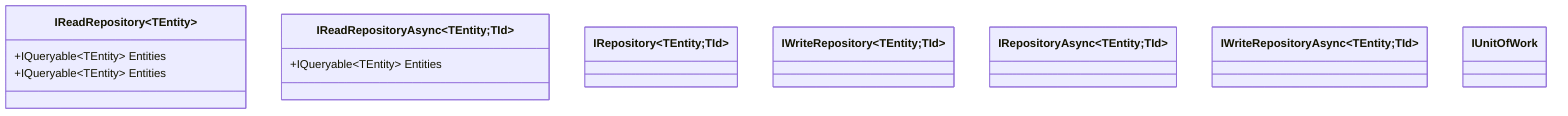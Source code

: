 classDiagram
    class IReadRepository~TEntity~
	IReadRepository~TEntity~ : +IQueryable~TEntity~ Entities

class IReadRepository~TEntity;TId~
	IReadRepository~TEntity;TId~: +IQueryable~TEntity~ Entities

class IReadRepositoryAsync~TEntity;TId~
	IReadRepositoryAsync~TEntity;TId~ : +IQueryable~TEntity~ Entities

class IRepository~TEntity;TId~

	class IWriteRepository~TEntity;TId~

class IRepositoryAsync~TEntity;TId~

	class IWriteRepositoryAsync~TEntity;TId~

class IUnitOfWork